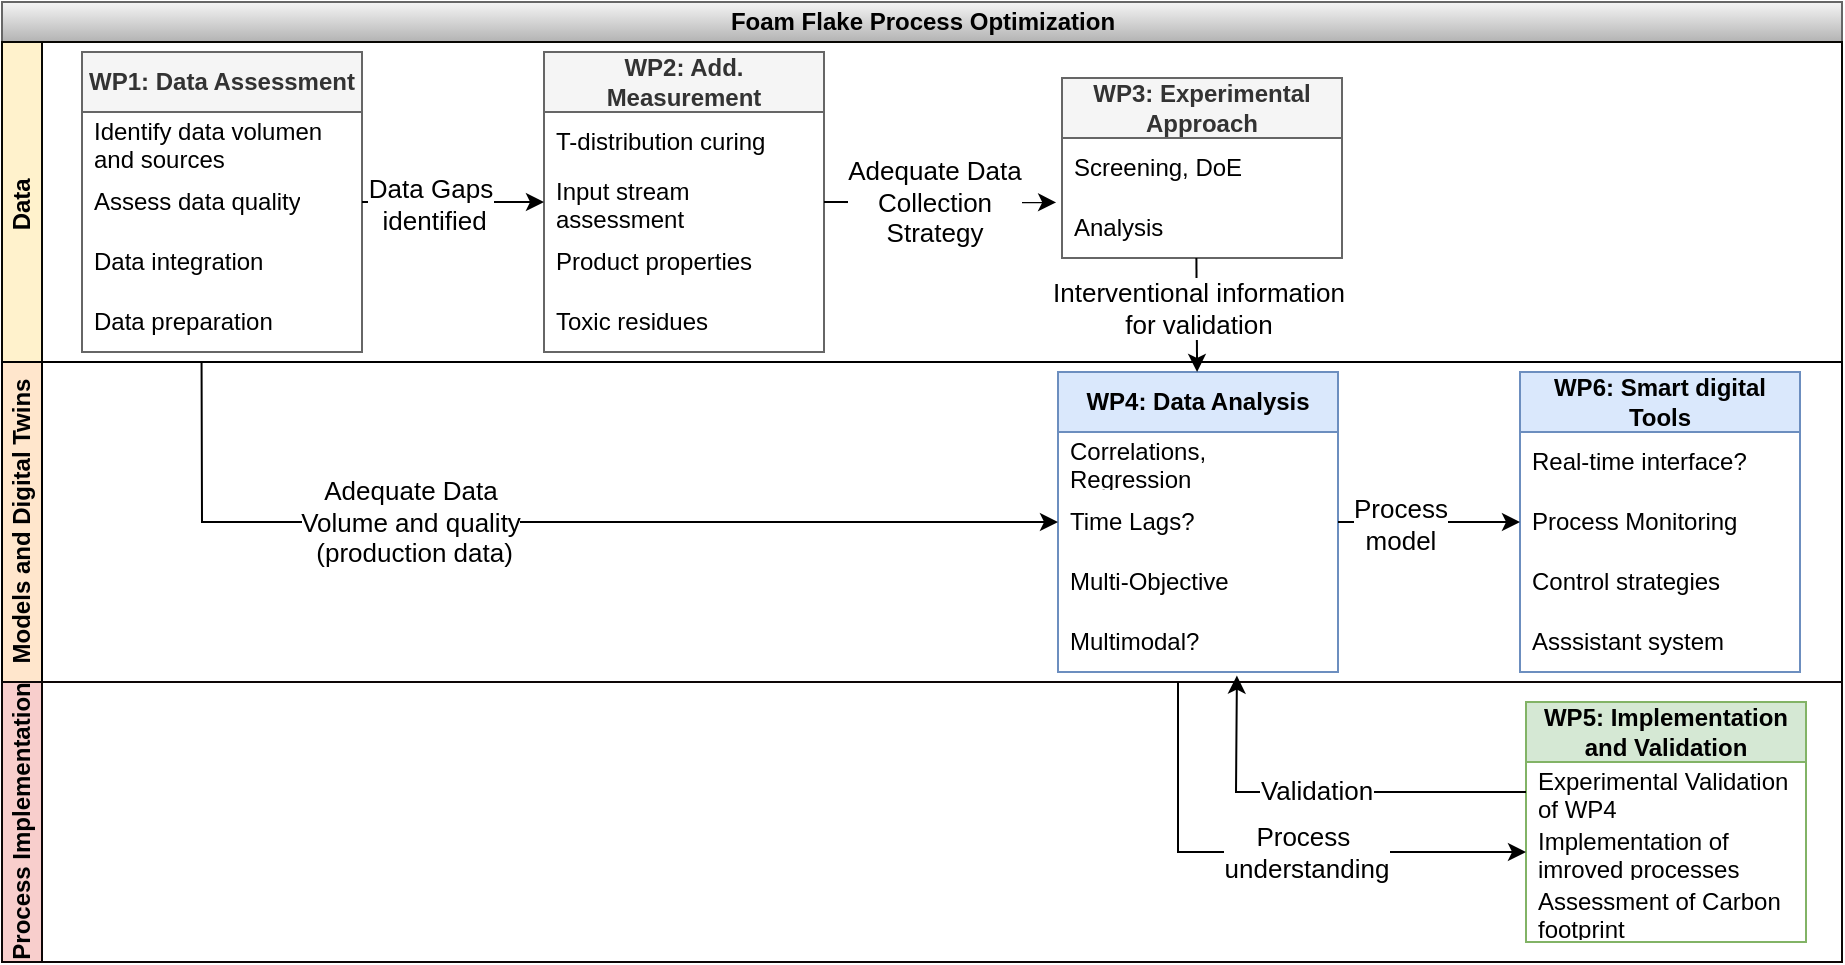 <mxfile version="21.5.0" type="github">
  <diagram name="Seite-1" id="T41aPdBwzsHv2q6OGj34">
    <mxGraphModel dx="922" dy="647" grid="1" gridSize="10" guides="1" tooltips="1" connect="1" arrows="1" fold="1" page="1" pageScale="1" pageWidth="1169" pageHeight="827" math="0" shadow="0">
      <root>
        <mxCell id="0" />
        <mxCell id="1" parent="0" />
        <mxCell id="BkMjcw45u_y2mt4G_aN7-1" value="Foam Flake Process Optimization" style="swimlane;childLayout=stackLayout;resizeParent=1;resizeParentMax=0;horizontal=1;startSize=20;horizontalStack=0;html=1;fillColor=#f5f5f5;strokeColor=#666666;gradientColor=#b3b3b3;" vertex="1" parent="1">
          <mxGeometry x="122" y="100" width="920" height="480" as="geometry" />
        </mxCell>
        <mxCell id="BkMjcw45u_y2mt4G_aN7-2" value="Data&amp;nbsp;" style="swimlane;startSize=20;horizontal=0;html=1;fillColor=#fff2cc;strokeColor=#080703;" vertex="1" parent="BkMjcw45u_y2mt4G_aN7-1">
          <mxGeometry y="20" width="920" height="160" as="geometry" />
        </mxCell>
        <mxCell id="BkMjcw45u_y2mt4G_aN7-9" value="&lt;b&gt;WP1: Data Assessment&lt;/b&gt;" style="swimlane;fontStyle=0;childLayout=stackLayout;horizontal=1;startSize=30;horizontalStack=0;resizeParent=1;resizeParentMax=0;resizeLast=0;collapsible=1;marginBottom=0;whiteSpace=wrap;html=1;fillColor=#f5f5f5;fontColor=#333333;strokeColor=#666666;" vertex="1" parent="BkMjcw45u_y2mt4G_aN7-2">
          <mxGeometry x="40" y="5" width="140" height="150" as="geometry" />
        </mxCell>
        <mxCell id="BkMjcw45u_y2mt4G_aN7-10" value="Identify data volumen and sources" style="text;strokeColor=none;fillColor=none;align=left;verticalAlign=middle;spacingLeft=4;spacingRight=4;overflow=hidden;points=[[0,0.5],[1,0.5]];portConstraint=eastwest;rotatable=0;whiteSpace=wrap;html=1;" vertex="1" parent="BkMjcw45u_y2mt4G_aN7-9">
          <mxGeometry y="30" width="140" height="30" as="geometry" />
        </mxCell>
        <mxCell id="BkMjcw45u_y2mt4G_aN7-11" value="Assess data quality" style="text;strokeColor=none;fillColor=none;align=left;verticalAlign=middle;spacingLeft=4;spacingRight=4;overflow=hidden;points=[[0,0.5],[1,0.5]];portConstraint=eastwest;rotatable=0;whiteSpace=wrap;html=1;" vertex="1" parent="BkMjcw45u_y2mt4G_aN7-9">
          <mxGeometry y="60" width="140" height="30" as="geometry" />
        </mxCell>
        <mxCell id="BkMjcw45u_y2mt4G_aN7-12" value="Data integration" style="text;strokeColor=none;fillColor=none;align=left;verticalAlign=middle;spacingLeft=4;spacingRight=4;overflow=hidden;points=[[0,0.5],[1,0.5]];portConstraint=eastwest;rotatable=0;whiteSpace=wrap;html=1;" vertex="1" parent="BkMjcw45u_y2mt4G_aN7-9">
          <mxGeometry y="90" width="140" height="30" as="geometry" />
        </mxCell>
        <mxCell id="BkMjcw45u_y2mt4G_aN7-13" value="Data preparation" style="text;strokeColor=none;fillColor=none;align=left;verticalAlign=middle;spacingLeft=4;spacingRight=4;overflow=hidden;points=[[0,0.5],[1,0.5]];portConstraint=eastwest;rotatable=0;whiteSpace=wrap;html=1;" vertex="1" parent="BkMjcw45u_y2mt4G_aN7-9">
          <mxGeometry y="120" width="140" height="30" as="geometry" />
        </mxCell>
        <mxCell id="BkMjcw45u_y2mt4G_aN7-15" value="&lt;b&gt;WP2: Add. Measurement&lt;/b&gt;" style="swimlane;fontStyle=0;childLayout=stackLayout;horizontal=1;startSize=30;horizontalStack=0;resizeParent=1;resizeParentMax=0;resizeLast=0;collapsible=1;marginBottom=0;whiteSpace=wrap;html=1;fillColor=#f5f5f5;fontColor=#333333;strokeColor=#666666;" vertex="1" parent="BkMjcw45u_y2mt4G_aN7-2">
          <mxGeometry x="271" y="5" width="140" height="150" as="geometry" />
        </mxCell>
        <mxCell id="BkMjcw45u_y2mt4G_aN7-16" value="T-distribution curing" style="text;strokeColor=none;fillColor=none;align=left;verticalAlign=middle;spacingLeft=4;spacingRight=4;overflow=hidden;points=[[0,0.5],[1,0.5]];portConstraint=eastwest;rotatable=0;whiteSpace=wrap;html=1;" vertex="1" parent="BkMjcw45u_y2mt4G_aN7-15">
          <mxGeometry y="30" width="140" height="30" as="geometry" />
        </mxCell>
        <mxCell id="BkMjcw45u_y2mt4G_aN7-17" value="Input stream assessment" style="text;strokeColor=none;fillColor=none;align=left;verticalAlign=middle;spacingLeft=4;spacingRight=4;overflow=hidden;points=[[0,0.5],[1,0.5]];portConstraint=eastwest;rotatable=0;whiteSpace=wrap;html=1;" vertex="1" parent="BkMjcw45u_y2mt4G_aN7-15">
          <mxGeometry y="60" width="140" height="30" as="geometry" />
        </mxCell>
        <mxCell id="BkMjcw45u_y2mt4G_aN7-18" value="Product properties" style="text;strokeColor=none;fillColor=none;align=left;verticalAlign=middle;spacingLeft=4;spacingRight=4;overflow=hidden;points=[[0,0.5],[1,0.5]];portConstraint=eastwest;rotatable=0;whiteSpace=wrap;html=1;" vertex="1" parent="BkMjcw45u_y2mt4G_aN7-15">
          <mxGeometry y="90" width="140" height="30" as="geometry" />
        </mxCell>
        <mxCell id="BkMjcw45u_y2mt4G_aN7-19" value="Toxic residues" style="text;strokeColor=none;fillColor=none;align=left;verticalAlign=middle;spacingLeft=4;spacingRight=4;overflow=hidden;points=[[0,0.5],[1,0.5]];portConstraint=eastwest;rotatable=0;whiteSpace=wrap;html=1;" vertex="1" parent="BkMjcw45u_y2mt4G_aN7-15">
          <mxGeometry y="120" width="140" height="30" as="geometry" />
        </mxCell>
        <mxCell id="BkMjcw45u_y2mt4G_aN7-22" value="&lt;b&gt;WP3: Experimental Approach&lt;/b&gt;" style="swimlane;fontStyle=0;childLayout=stackLayout;horizontal=1;startSize=30;horizontalStack=0;resizeParent=1;resizeParentMax=0;resizeLast=0;collapsible=1;marginBottom=0;whiteSpace=wrap;html=1;fillColor=#f5f5f5;fontColor=#333333;strokeColor=#666666;" vertex="1" parent="BkMjcw45u_y2mt4G_aN7-2">
          <mxGeometry x="530" y="18" width="140" height="90" as="geometry" />
        </mxCell>
        <mxCell id="BkMjcw45u_y2mt4G_aN7-23" value="Screening, DoE" style="text;strokeColor=none;fillColor=none;align=left;verticalAlign=middle;spacingLeft=4;spacingRight=4;overflow=hidden;points=[[0,0.5],[1,0.5]];portConstraint=eastwest;rotatable=0;whiteSpace=wrap;html=1;" vertex="1" parent="BkMjcw45u_y2mt4G_aN7-22">
          <mxGeometry y="30" width="140" height="30" as="geometry" />
        </mxCell>
        <mxCell id="BkMjcw45u_y2mt4G_aN7-24" value="Analysis" style="text;strokeColor=none;fillColor=none;align=left;verticalAlign=middle;spacingLeft=4;spacingRight=4;overflow=hidden;points=[[0,0.5],[1,0.5]];portConstraint=eastwest;rotatable=0;whiteSpace=wrap;html=1;" vertex="1" parent="BkMjcw45u_y2mt4G_aN7-22">
          <mxGeometry y="60" width="140" height="30" as="geometry" />
        </mxCell>
        <mxCell id="BkMjcw45u_y2mt4G_aN7-47" value="" style="edgeStyle=orthogonalEdgeStyle;rounded=0;orthogonalLoop=1;jettySize=auto;html=1;entryX=0;entryY=0.5;entryDx=0;entryDy=0;" edge="1" parent="BkMjcw45u_y2mt4G_aN7-2" source="BkMjcw45u_y2mt4G_aN7-11" target="BkMjcw45u_y2mt4G_aN7-17">
          <mxGeometry relative="1" as="geometry" />
        </mxCell>
        <mxCell id="BkMjcw45u_y2mt4G_aN7-48" value="Data Gaps&lt;br style=&quot;font-size: 13px;&quot;&gt;&amp;nbsp;identified" style="edgeLabel;html=1;align=center;verticalAlign=middle;resizable=0;points=[];fontSize=13;" vertex="1" connectable="0" parent="BkMjcw45u_y2mt4G_aN7-47">
          <mxGeometry x="-0.265" y="-1" relative="1" as="geometry">
            <mxPoint as="offset" />
          </mxGeometry>
        </mxCell>
        <mxCell id="BkMjcw45u_y2mt4G_aN7-53" value="" style="endArrow=classic;html=1;rounded=0;entryX=-0.021;entryY=0.073;entryDx=0;entryDy=0;entryPerimeter=0;exitX=1;exitY=0.5;exitDx=0;exitDy=0;" edge="1" parent="BkMjcw45u_y2mt4G_aN7-2" source="BkMjcw45u_y2mt4G_aN7-17" target="BkMjcw45u_y2mt4G_aN7-24">
          <mxGeometry width="50" height="50" relative="1" as="geometry">
            <mxPoint x="330" y="270" as="sourcePoint" />
            <mxPoint x="380" y="220" as="targetPoint" />
          </mxGeometry>
        </mxCell>
        <mxCell id="BkMjcw45u_y2mt4G_aN7-54" value="Adequate Data&lt;br style=&quot;font-size: 13px;&quot;&gt;Collection&lt;br style=&quot;font-size: 13px;&quot;&gt;Strategy" style="edgeLabel;html=1;align=center;verticalAlign=middle;resizable=0;points=[];fontSize=13;" vertex="1" connectable="0" parent="BkMjcw45u_y2mt4G_aN7-53">
          <mxGeometry x="-0.275" relative="1" as="geometry">
            <mxPoint x="13" as="offset" />
          </mxGeometry>
        </mxCell>
        <mxCell id="BkMjcw45u_y2mt4G_aN7-3" value="Models and Digital Twins" style="swimlane;startSize=20;horizontal=0;html=1;fillColor=#ffe6cc;strokeColor=#000000;" vertex="1" parent="BkMjcw45u_y2mt4G_aN7-1">
          <mxGeometry y="180" width="920" height="160" as="geometry" />
        </mxCell>
        <mxCell id="BkMjcw45u_y2mt4G_aN7-27" value="&lt;b&gt;WP6: Smart digital Tools&lt;/b&gt;" style="swimlane;fontStyle=0;childLayout=stackLayout;horizontal=1;startSize=30;horizontalStack=0;resizeParent=1;resizeParentMax=0;resizeLast=0;collapsible=1;marginBottom=0;whiteSpace=wrap;html=1;fillColor=#dae8fc;strokeColor=#6c8ebf;" vertex="1" parent="BkMjcw45u_y2mt4G_aN7-3">
          <mxGeometry x="759" y="5" width="140" height="150" as="geometry" />
        </mxCell>
        <mxCell id="BkMjcw45u_y2mt4G_aN7-31" value="Real-time interface?" style="text;strokeColor=none;fillColor=none;align=left;verticalAlign=middle;spacingLeft=4;spacingRight=4;overflow=hidden;points=[[0,0.5],[1,0.5]];portConstraint=eastwest;rotatable=0;whiteSpace=wrap;html=1;" vertex="1" parent="BkMjcw45u_y2mt4G_aN7-27">
          <mxGeometry y="30" width="140" height="30" as="geometry" />
        </mxCell>
        <mxCell id="BkMjcw45u_y2mt4G_aN7-28" value="Process Monitoring" style="text;strokeColor=none;fillColor=none;align=left;verticalAlign=middle;spacingLeft=4;spacingRight=4;overflow=hidden;points=[[0,0.5],[1,0.5]];portConstraint=eastwest;rotatable=0;whiteSpace=wrap;html=1;" vertex="1" parent="BkMjcw45u_y2mt4G_aN7-27">
          <mxGeometry y="60" width="140" height="30" as="geometry" />
        </mxCell>
        <mxCell id="BkMjcw45u_y2mt4G_aN7-29" value="Control strategies" style="text;strokeColor=none;fillColor=none;align=left;verticalAlign=middle;spacingLeft=4;spacingRight=4;overflow=hidden;points=[[0,0.5],[1,0.5]];portConstraint=eastwest;rotatable=0;whiteSpace=wrap;html=1;" vertex="1" parent="BkMjcw45u_y2mt4G_aN7-27">
          <mxGeometry y="90" width="140" height="30" as="geometry" />
        </mxCell>
        <mxCell id="BkMjcw45u_y2mt4G_aN7-30" value="Asssistant system" style="text;strokeColor=none;fillColor=none;align=left;verticalAlign=middle;spacingLeft=4;spacingRight=4;overflow=hidden;points=[[0,0.5],[1,0.5]];portConstraint=eastwest;rotatable=0;whiteSpace=wrap;html=1;" vertex="1" parent="BkMjcw45u_y2mt4G_aN7-27">
          <mxGeometry y="120" width="140" height="30" as="geometry" />
        </mxCell>
        <mxCell id="BkMjcw45u_y2mt4G_aN7-40" value="&lt;b&gt;WP4: Data Analysis&lt;/b&gt;" style="swimlane;fontStyle=0;childLayout=stackLayout;horizontal=1;startSize=30;horizontalStack=0;resizeParent=1;resizeParentMax=0;resizeLast=0;collapsible=1;marginBottom=0;whiteSpace=wrap;html=1;fillColor=#dae8fc;strokeColor=#6c8ebf;" vertex="1" parent="BkMjcw45u_y2mt4G_aN7-3">
          <mxGeometry x="528" y="5" width="140" height="150" as="geometry" />
        </mxCell>
        <mxCell id="BkMjcw45u_y2mt4G_aN7-41" value="Correlations, Regression" style="text;strokeColor=none;fillColor=none;align=left;verticalAlign=middle;spacingLeft=4;spacingRight=4;overflow=hidden;points=[[0,0.5],[1,0.5]];portConstraint=eastwest;rotatable=0;whiteSpace=wrap;html=1;" vertex="1" parent="BkMjcw45u_y2mt4G_aN7-40">
          <mxGeometry y="30" width="140" height="30" as="geometry" />
        </mxCell>
        <mxCell id="BkMjcw45u_y2mt4G_aN7-42" value="Time Lags?" style="text;strokeColor=none;fillColor=none;align=left;verticalAlign=middle;spacingLeft=4;spacingRight=4;overflow=hidden;points=[[0,0.5],[1,0.5]];portConstraint=eastwest;rotatable=0;whiteSpace=wrap;html=1;" vertex="1" parent="BkMjcw45u_y2mt4G_aN7-40">
          <mxGeometry y="60" width="140" height="30" as="geometry" />
        </mxCell>
        <mxCell id="BkMjcw45u_y2mt4G_aN7-43" value="Multi-Objective" style="text;strokeColor=none;fillColor=none;align=left;verticalAlign=middle;spacingLeft=4;spacingRight=4;overflow=hidden;points=[[0,0.5],[1,0.5]];portConstraint=eastwest;rotatable=0;whiteSpace=wrap;html=1;" vertex="1" parent="BkMjcw45u_y2mt4G_aN7-40">
          <mxGeometry y="90" width="140" height="30" as="geometry" />
        </mxCell>
        <mxCell id="BkMjcw45u_y2mt4G_aN7-44" value="Multimodal?" style="text;strokeColor=none;fillColor=none;align=left;verticalAlign=middle;spacingLeft=4;spacingRight=4;overflow=hidden;points=[[0,0.5],[1,0.5]];portConstraint=eastwest;rotatable=0;whiteSpace=wrap;html=1;" vertex="1" parent="BkMjcw45u_y2mt4G_aN7-40">
          <mxGeometry y="120" width="140" height="30" as="geometry" />
        </mxCell>
        <mxCell id="BkMjcw45u_y2mt4G_aN7-62" value="" style="endArrow=classic;html=1;rounded=0;entryX=0;entryY=0.5;entryDx=0;entryDy=0;exitX=1;exitY=0.5;exitDx=0;exitDy=0;" edge="1" parent="BkMjcw45u_y2mt4G_aN7-3" source="BkMjcw45u_y2mt4G_aN7-42" target="BkMjcw45u_y2mt4G_aN7-28">
          <mxGeometry width="50" height="50" relative="1" as="geometry">
            <mxPoint x="600" y="110" as="sourcePoint" />
            <mxPoint x="650" y="60" as="targetPoint" />
          </mxGeometry>
        </mxCell>
        <mxCell id="BkMjcw45u_y2mt4G_aN7-63" value="Process&lt;br style=&quot;font-size: 13px;&quot;&gt;model" style="edgeLabel;html=1;align=center;verticalAlign=middle;resizable=0;points=[];fontSize=13;" vertex="1" connectable="0" parent="BkMjcw45u_y2mt4G_aN7-62">
          <mxGeometry x="-0.319" y="-1" relative="1" as="geometry">
            <mxPoint as="offset" />
          </mxGeometry>
        </mxCell>
        <mxCell id="BkMjcw45u_y2mt4G_aN7-4" value="Process Implementation" style="swimlane;startSize=20;horizontal=0;html=1;fillColor=#f8cecc;strokeColor=#0D0606;" vertex="1" parent="BkMjcw45u_y2mt4G_aN7-1">
          <mxGeometry y="340" width="920" height="140" as="geometry" />
        </mxCell>
        <mxCell id="BkMjcw45u_y2mt4G_aN7-34" value="&lt;b&gt;WP5: Implementation and Validation&lt;/b&gt;" style="swimlane;fontStyle=0;childLayout=stackLayout;horizontal=1;startSize=30;horizontalStack=0;resizeParent=1;resizeParentMax=0;resizeLast=0;collapsible=1;marginBottom=0;whiteSpace=wrap;html=1;fillColor=#d5e8d4;strokeColor=#82b366;" vertex="1" parent="BkMjcw45u_y2mt4G_aN7-4">
          <mxGeometry x="762" y="10" width="140" height="120" as="geometry" />
        </mxCell>
        <mxCell id="BkMjcw45u_y2mt4G_aN7-35" value="Experimental Validation of WP4" style="text;strokeColor=none;fillColor=none;align=left;verticalAlign=middle;spacingLeft=4;spacingRight=4;overflow=hidden;points=[[0,0.5],[1,0.5]];portConstraint=eastwest;rotatable=0;whiteSpace=wrap;html=1;" vertex="1" parent="BkMjcw45u_y2mt4G_aN7-34">
          <mxGeometry y="30" width="140" height="30" as="geometry" />
        </mxCell>
        <mxCell id="BkMjcw45u_y2mt4G_aN7-36" value="Implementation of imroved processes" style="text;strokeColor=none;fillColor=none;align=left;verticalAlign=middle;spacingLeft=4;spacingRight=4;overflow=hidden;points=[[0,0.5],[1,0.5]];portConstraint=eastwest;rotatable=0;whiteSpace=wrap;html=1;" vertex="1" parent="BkMjcw45u_y2mt4G_aN7-34">
          <mxGeometry y="60" width="140" height="30" as="geometry" />
        </mxCell>
        <mxCell id="BkMjcw45u_y2mt4G_aN7-37" value="Assessment of Carbon footprint" style="text;strokeColor=none;fillColor=none;align=left;verticalAlign=middle;spacingLeft=4;spacingRight=4;overflow=hidden;points=[[0,0.5],[1,0.5]];portConstraint=eastwest;rotatable=0;whiteSpace=wrap;html=1;" vertex="1" parent="BkMjcw45u_y2mt4G_aN7-34">
          <mxGeometry y="90" width="140" height="30" as="geometry" />
        </mxCell>
        <mxCell id="BkMjcw45u_y2mt4G_aN7-55" value="" style="endArrow=classic;html=1;rounded=0;exitX=0.427;exitY=1.167;exitDx=0;exitDy=0;exitPerimeter=0;entryX=0;entryY=0.5;entryDx=0;entryDy=0;" edge="1" parent="BkMjcw45u_y2mt4G_aN7-1" source="BkMjcw45u_y2mt4G_aN7-13" target="BkMjcw45u_y2mt4G_aN7-42">
          <mxGeometry width="50" height="50" relative="1" as="geometry">
            <mxPoint x="419" y="259.5" as="sourcePoint" />
            <mxPoint x="520" y="260" as="targetPoint" />
            <Array as="points">
              <mxPoint x="100" y="260" />
            </Array>
          </mxGeometry>
        </mxCell>
        <mxCell id="BkMjcw45u_y2mt4G_aN7-56" value="Adequate Data&lt;br style=&quot;font-size: 13px;&quot;&gt;Volume and quality&lt;br style=&quot;font-size: 13px;&quot;&gt;&amp;nbsp;(production data)" style="edgeLabel;html=1;align=center;verticalAlign=middle;resizable=0;points=[];fontSize=13;" vertex="1" connectable="0" parent="BkMjcw45u_y2mt4G_aN7-55">
          <mxGeometry x="-0.275" relative="1" as="geometry">
            <mxPoint as="offset" />
          </mxGeometry>
        </mxCell>
        <mxCell id="BkMjcw45u_y2mt4G_aN7-57" value="" style="endArrow=classic;html=1;rounded=0;exitX=0.48;exitY=1;exitDx=0;exitDy=0;exitPerimeter=0;" edge="1" parent="BkMjcw45u_y2mt4G_aN7-1" source="BkMjcw45u_y2mt4G_aN7-24" target="BkMjcw45u_y2mt4G_aN7-40">
          <mxGeometry width="50" height="50" relative="1" as="geometry">
            <mxPoint x="440" y="290" as="sourcePoint" />
            <mxPoint x="490" y="240" as="targetPoint" />
          </mxGeometry>
        </mxCell>
        <mxCell id="BkMjcw45u_y2mt4G_aN7-58" value="Interventional information&lt;br style=&quot;font-size: 13px;&quot;&gt;for validation" style="edgeLabel;html=1;align=center;verticalAlign=middle;resizable=0;points=[];fontSize=13;" vertex="1" connectable="0" parent="BkMjcw45u_y2mt4G_aN7-57">
          <mxGeometry x="-0.354" relative="1" as="geometry">
            <mxPoint y="6" as="offset" />
          </mxGeometry>
        </mxCell>
        <mxCell id="BkMjcw45u_y2mt4G_aN7-64" value="" style="endArrow=classic;html=1;rounded=0;exitX=0;exitY=0.5;exitDx=0;exitDy=0;entryX=0.639;entryY=1.06;entryDx=0;entryDy=0;entryPerimeter=0;" edge="1" parent="BkMjcw45u_y2mt4G_aN7-1" source="BkMjcw45u_y2mt4G_aN7-35" target="BkMjcw45u_y2mt4G_aN7-44">
          <mxGeometry width="50" height="50" relative="1" as="geometry">
            <mxPoint x="600" y="290" as="sourcePoint" />
            <mxPoint x="650" y="240" as="targetPoint" />
            <Array as="points">
              <mxPoint x="617" y="395" />
            </Array>
          </mxGeometry>
        </mxCell>
        <mxCell id="BkMjcw45u_y2mt4G_aN7-65" value="Validation" style="edgeLabel;html=1;align=center;verticalAlign=middle;resizable=0;points=[];fontSize=13;" vertex="1" connectable="0" parent="BkMjcw45u_y2mt4G_aN7-64">
          <mxGeometry x="0.161" y="-1" relative="1" as="geometry">
            <mxPoint x="13" as="offset" />
          </mxGeometry>
        </mxCell>
        <mxCell id="BkMjcw45u_y2mt4G_aN7-59" value="" style="endArrow=classic;html=1;rounded=0;entryX=0;entryY=0.5;entryDx=0;entryDy=0;" edge="1" parent="1" target="BkMjcw45u_y2mt4G_aN7-36">
          <mxGeometry width="50" height="50" relative="1" as="geometry">
            <mxPoint x="710" y="440" as="sourcePoint" />
            <mxPoint x="790" y="510" as="targetPoint" />
            <Array as="points">
              <mxPoint x="710" y="525" />
            </Array>
          </mxGeometry>
        </mxCell>
        <mxCell id="BkMjcw45u_y2mt4G_aN7-60" value="Process&amp;nbsp;&lt;br style=&quot;font-size: 13px;&quot;&gt;understanding" style="edgeLabel;html=1;align=center;verticalAlign=middle;resizable=0;points=[];fontSize=13;" vertex="1" connectable="0" parent="BkMjcw45u_y2mt4G_aN7-59">
          <mxGeometry x="0.148" relative="1" as="geometry">
            <mxPoint as="offset" />
          </mxGeometry>
        </mxCell>
      </root>
    </mxGraphModel>
  </diagram>
</mxfile>
